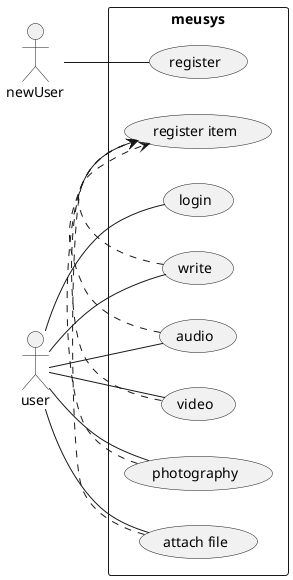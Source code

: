 @startuml teste

scale 1
left to right direction
skinparam PackageStyle rect
actor newUser
actor user
rectangle meusys {
  newUser -- (register)
  user -- (login)
  user -- (write)
  user -- (audio)
  user -- (video)
  user -- (photography)
  user -- (attach file)
 (write) .> (register item)
 (audio) .> (register item)
 (video) .> (register item)
 (photography) .> (register item)
 (attach file) .> (register item)
}
@enduml